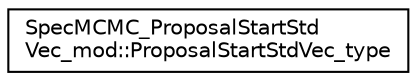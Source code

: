 digraph "Graphical Class Hierarchy"
{
 // LATEX_PDF_SIZE
  edge [fontname="Helvetica",fontsize="10",labelfontname="Helvetica",labelfontsize="10"];
  node [fontname="Helvetica",fontsize="10",shape=record];
  rankdir="LR";
  Node0 [label="SpecMCMC_ProposalStartStd\lVec_mod::ProposalStartStdVec_type",height=0.2,width=0.4,color="black", fillcolor="white", style="filled",URL="$structSpecMCMC__ProposalStartStdVec__mod_1_1ProposalStartStdVec__type.html",tooltip=" "];
}
